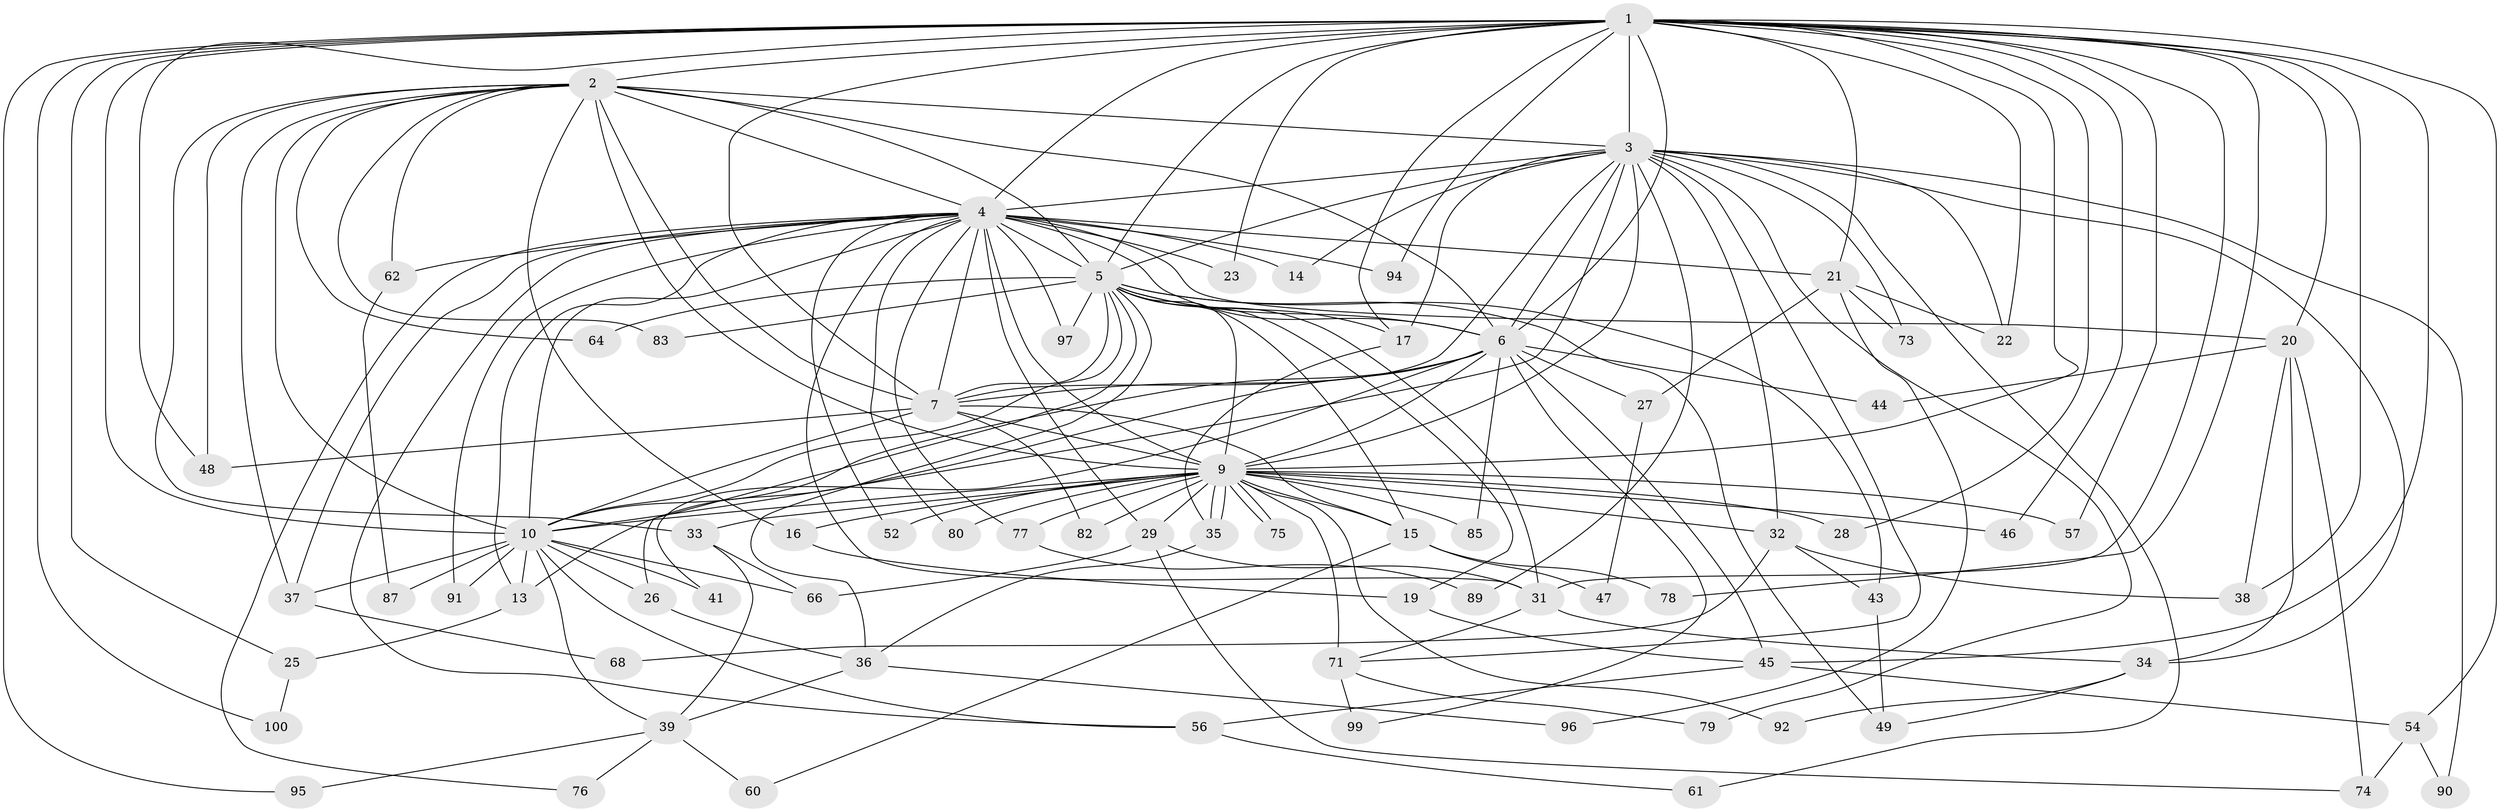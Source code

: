 // original degree distribution, {29: 0.01, 17: 0.02, 22: 0.01, 16: 0.01, 20: 0.01, 14: 0.02, 19: 0.01, 31: 0.01, 2: 0.49, 4: 0.11, 6: 0.03, 3: 0.22, 5: 0.05}
// Generated by graph-tools (version 1.1) at 2025/11/02/21/25 10:11:07]
// undirected, 74 vertices, 185 edges
graph export_dot {
graph [start="1"]
  node [color=gray90,style=filled];
  1 [super="+24"];
  2 [super="+55"];
  3 [super="+11"];
  4 [super="+8"];
  5 [super="+50"];
  6 [super="+18"];
  7 [super="+12"];
  9 [super="+58"];
  10 [super="+88"];
  13;
  14;
  15 [super="+86"];
  16;
  17 [super="+42"];
  19;
  20;
  21 [super="+30"];
  22;
  23;
  25;
  26;
  27;
  28;
  29 [super="+81"];
  31 [super="+69"];
  32 [super="+40"];
  33;
  34 [super="+51"];
  35 [super="+65"];
  36 [super="+70"];
  37 [super="+67"];
  38 [super="+93"];
  39 [super="+59"];
  41;
  43;
  44;
  45 [super="+84"];
  46;
  47;
  48 [super="+63"];
  49 [super="+53"];
  52;
  54;
  56;
  57;
  60;
  61;
  62;
  64;
  66 [super="+98"];
  68;
  71 [super="+72"];
  73;
  74;
  75;
  76;
  77;
  78;
  79;
  80;
  82;
  83;
  85;
  87;
  89;
  90;
  91;
  92;
  94;
  95;
  96;
  97;
  99;
  100;
  1 -- 2;
  1 -- 3 [weight=2];
  1 -- 4 [weight=2];
  1 -- 5;
  1 -- 6;
  1 -- 7;
  1 -- 9;
  1 -- 10;
  1 -- 17;
  1 -- 20;
  1 -- 21;
  1 -- 22;
  1 -- 23;
  1 -- 25;
  1 -- 28;
  1 -- 38;
  1 -- 45;
  1 -- 46;
  1 -- 54;
  1 -- 57;
  1 -- 78;
  1 -- 94;
  1 -- 100;
  1 -- 95;
  1 -- 48;
  1 -- 31;
  2 -- 3;
  2 -- 4 [weight=2];
  2 -- 5;
  2 -- 6;
  2 -- 7;
  2 -- 9 [weight=2];
  2 -- 10;
  2 -- 16;
  2 -- 33;
  2 -- 48;
  2 -- 62;
  2 -- 64;
  2 -- 83;
  2 -- 37;
  3 -- 4 [weight=2];
  3 -- 5;
  3 -- 6;
  3 -- 7 [weight=2];
  3 -- 9;
  3 -- 10;
  3 -- 14;
  3 -- 22;
  3 -- 32;
  3 -- 34;
  3 -- 61;
  3 -- 71;
  3 -- 73;
  3 -- 79;
  3 -- 89;
  3 -- 90;
  3 -- 17;
  4 -- 5 [weight=2];
  4 -- 6 [weight=2];
  4 -- 7 [weight=2];
  4 -- 9 [weight=2];
  4 -- 10 [weight=2];
  4 -- 14;
  4 -- 23;
  4 -- 62;
  4 -- 76;
  4 -- 77;
  4 -- 91;
  4 -- 94;
  4 -- 13;
  4 -- 80;
  4 -- 20;
  4 -- 21;
  4 -- 29;
  4 -- 31;
  4 -- 97;
  4 -- 37;
  4 -- 52;
  4 -- 56;
  5 -- 6;
  5 -- 7;
  5 -- 9;
  5 -- 10;
  5 -- 15;
  5 -- 17;
  5 -- 19;
  5 -- 26;
  5 -- 36;
  5 -- 43;
  5 -- 64;
  5 -- 83;
  5 -- 97;
  5 -- 31;
  5 -- 49;
  6 -- 7;
  6 -- 9;
  6 -- 10;
  6 -- 27;
  6 -- 44;
  6 -- 99;
  6 -- 45;
  6 -- 41;
  6 -- 85;
  6 -- 13;
  7 -- 9 [weight=2];
  7 -- 10;
  7 -- 15;
  7 -- 48;
  7 -- 82;
  9 -- 10;
  9 -- 16;
  9 -- 28;
  9 -- 29;
  9 -- 32 [weight=2];
  9 -- 33;
  9 -- 35;
  9 -- 35;
  9 -- 46;
  9 -- 52;
  9 -- 57;
  9 -- 71;
  9 -- 75;
  9 -- 75;
  9 -- 77;
  9 -- 80;
  9 -- 82;
  9 -- 85;
  9 -- 92;
  9 -- 15;
  10 -- 13;
  10 -- 26;
  10 -- 37;
  10 -- 39;
  10 -- 41;
  10 -- 66;
  10 -- 87;
  10 -- 56;
  10 -- 91;
  13 -- 25;
  15 -- 47;
  15 -- 60;
  15 -- 78;
  16 -- 19;
  17 -- 35;
  19 -- 45;
  20 -- 34;
  20 -- 38;
  20 -- 44;
  20 -- 74;
  21 -- 27;
  21 -- 73;
  21 -- 96;
  21 -- 22;
  25 -- 100;
  26 -- 36;
  27 -- 47;
  29 -- 31;
  29 -- 74;
  29 -- 66;
  31 -- 34;
  31 -- 71;
  32 -- 43;
  32 -- 68;
  32 -- 38;
  33 -- 39;
  33 -- 66;
  34 -- 49;
  34 -- 92;
  35 -- 36;
  36 -- 96;
  36 -- 39;
  37 -- 68;
  39 -- 60;
  39 -- 76;
  39 -- 95;
  43 -- 49;
  45 -- 54;
  45 -- 56;
  54 -- 74;
  54 -- 90;
  56 -- 61;
  62 -- 87;
  71 -- 99;
  71 -- 79;
  77 -- 89;
}
